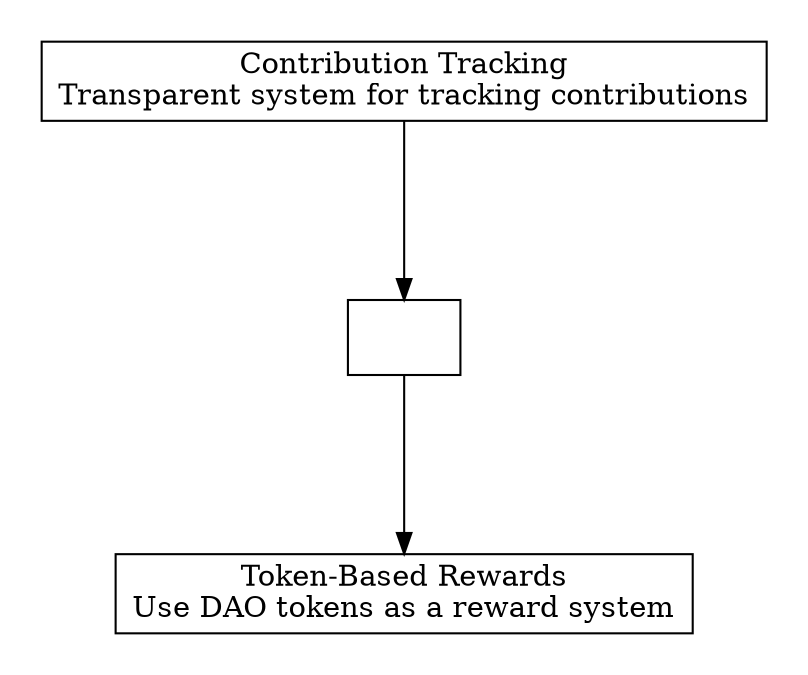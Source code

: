 digraph "" {
	graph [nodesep=0.6,
		rankdir=TB,
		ranksep=1.2
	];
	node [label="\N",
		shape=box
	];
	subgraph cluster_predecessors {
		graph [rank=max,
			style=invis
		];
		"Contribution Tracking"	[label="Contribution Tracking\nTransparent system for tracking contributions"];
	}
	subgraph cluster_descendants {
		graph [rank=min,
			style=invis
		];
		"Token-Based Rewards"	[label="Token-Based Rewards\nUse DAO tokens as a reward system"];
	}
	"Shares for Sweat"	[label=""];
	"Shares for Sweat" -> "Token-Based Rewards";
	"Contribution Tracking" -> "Shares for Sweat";
}
